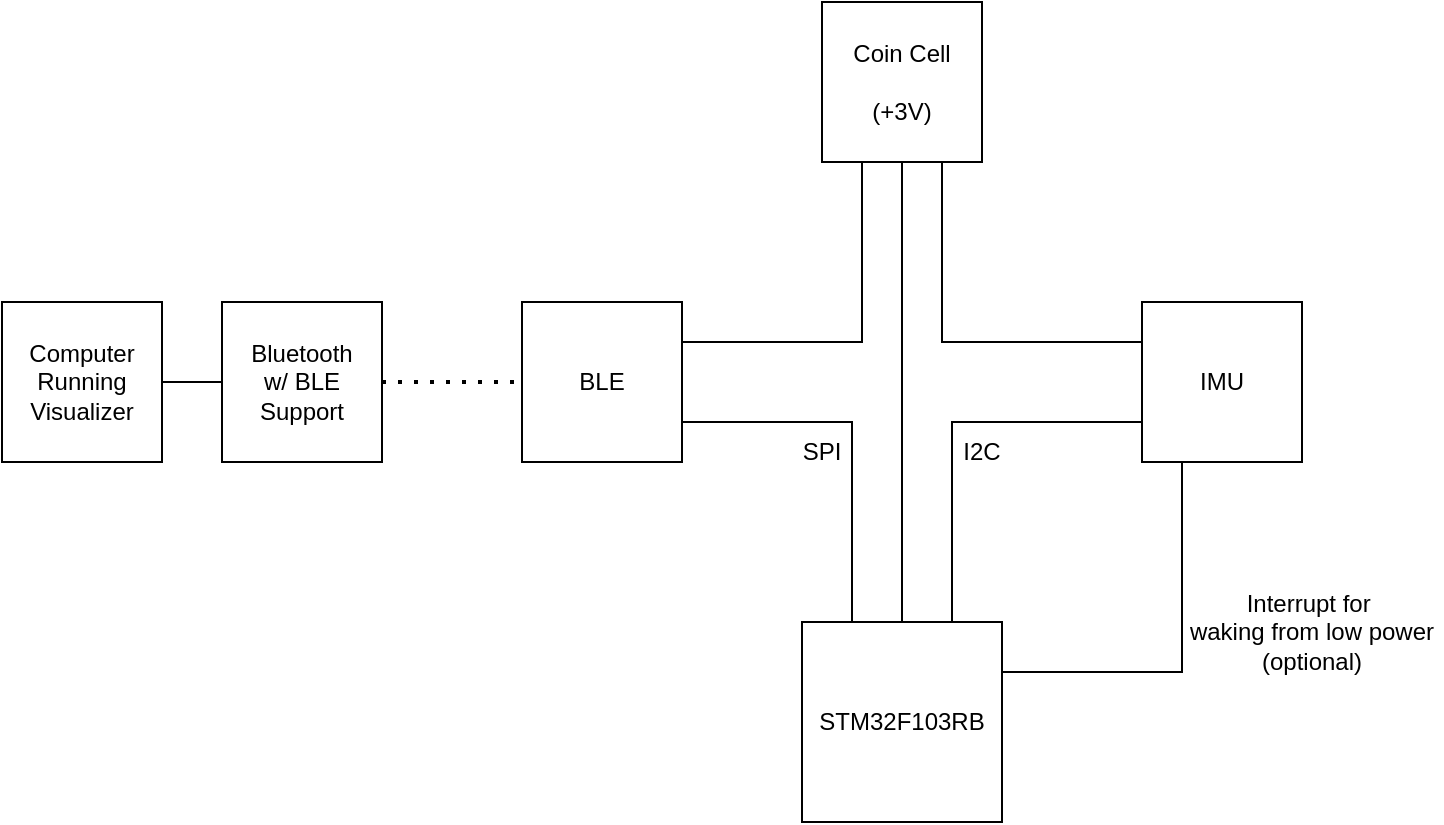 <mxfile version="26.0.11">
  <diagram name="Page-1" id="3ttYPnYK3_cyrt722asT">
    <mxGraphModel dx="2284" dy="746" grid="1" gridSize="10" guides="1" tooltips="1" connect="1" arrows="1" fold="1" page="1" pageScale="1" pageWidth="850" pageHeight="1100" math="0" shadow="0">
      <root>
        <mxCell id="0" />
        <mxCell id="1" parent="0" />
        <mxCell id="djmdjvrnSXp_t1dBrSgI-1" value="BLE" style="whiteSpace=wrap;html=1;aspect=fixed;" vertex="1" parent="1">
          <mxGeometry x="200" y="310" width="80" height="80" as="geometry" />
        </mxCell>
        <mxCell id="djmdjvrnSXp_t1dBrSgI-2" value="&lt;div&gt;IMU&lt;/div&gt;" style="whiteSpace=wrap;html=1;aspect=fixed;" vertex="1" parent="1">
          <mxGeometry x="510" y="310" width="80" height="80" as="geometry" />
        </mxCell>
        <mxCell id="djmdjvrnSXp_t1dBrSgI-5" value="&lt;div&gt;Coin Cell&lt;/div&gt;&lt;div&gt;&lt;br&gt;&lt;/div&gt;&lt;div&gt;(+3V)&lt;/div&gt;" style="whiteSpace=wrap;html=1;aspect=fixed;" vertex="1" parent="1">
          <mxGeometry x="350" y="160" width="80" height="80" as="geometry" />
        </mxCell>
        <mxCell id="djmdjvrnSXp_t1dBrSgI-6" value="STM32F103RB" style="whiteSpace=wrap;html=1;aspect=fixed;" vertex="1" parent="1">
          <mxGeometry x="340" y="470" width="100" height="100" as="geometry" />
        </mxCell>
        <mxCell id="djmdjvrnSXp_t1dBrSgI-7" value="&lt;div&gt;Bluetooth&lt;/div&gt;&lt;div&gt;w/ BLE Support&lt;/div&gt;" style="whiteSpace=wrap;html=1;aspect=fixed;" vertex="1" parent="1">
          <mxGeometry x="50" y="310" width="80" height="80" as="geometry" />
        </mxCell>
        <mxCell id="djmdjvrnSXp_t1dBrSgI-8" value="" style="endArrow=none;dashed=1;html=1;dashPattern=1 3;strokeWidth=2;rounded=0;entryX=0;entryY=0.5;entryDx=0;entryDy=0;exitX=1;exitY=0.5;exitDx=0;exitDy=0;" edge="1" parent="1" source="djmdjvrnSXp_t1dBrSgI-7" target="djmdjvrnSXp_t1dBrSgI-1">
          <mxGeometry width="50" height="50" relative="1" as="geometry">
            <mxPoint x="150" y="460" as="sourcePoint" />
            <mxPoint x="200" y="410" as="targetPoint" />
          </mxGeometry>
        </mxCell>
        <mxCell id="djmdjvrnSXp_t1dBrSgI-9" value="&lt;div&gt;Computer&lt;/div&gt;&lt;div&gt;Running&lt;/div&gt;&lt;div&gt;Visualizer&lt;/div&gt;" style="whiteSpace=wrap;html=1;aspect=fixed;" vertex="1" parent="1">
          <mxGeometry x="-60" y="310" width="80" height="80" as="geometry" />
        </mxCell>
        <mxCell id="djmdjvrnSXp_t1dBrSgI-11" value="" style="endArrow=none;html=1;rounded=0;entryX=0;entryY=0.5;entryDx=0;entryDy=0;exitX=1;exitY=0.5;exitDx=0;exitDy=0;" edge="1" parent="1" source="djmdjvrnSXp_t1dBrSgI-9" target="djmdjvrnSXp_t1dBrSgI-7">
          <mxGeometry width="50" height="50" relative="1" as="geometry">
            <mxPoint x="20" y="470" as="sourcePoint" />
            <mxPoint x="70" y="420" as="targetPoint" />
          </mxGeometry>
        </mxCell>
        <mxCell id="djmdjvrnSXp_t1dBrSgI-12" value="" style="endArrow=none;html=1;rounded=0;exitX=0.25;exitY=0;exitDx=0;exitDy=0;entryX=1;entryY=0.75;entryDx=0;entryDy=0;" edge="1" parent="1" source="djmdjvrnSXp_t1dBrSgI-6" target="djmdjvrnSXp_t1dBrSgI-1">
          <mxGeometry width="50" height="50" relative="1" as="geometry">
            <mxPoint x="350" y="400" as="sourcePoint" />
            <mxPoint x="400" y="350" as="targetPoint" />
            <Array as="points">
              <mxPoint x="365" y="370" />
            </Array>
          </mxGeometry>
        </mxCell>
        <mxCell id="djmdjvrnSXp_t1dBrSgI-13" value="" style="endArrow=none;html=1;rounded=0;exitX=1;exitY=0.25;exitDx=0;exitDy=0;entryX=0.25;entryY=1;entryDx=0;entryDy=0;" edge="1" parent="1" source="djmdjvrnSXp_t1dBrSgI-1" target="djmdjvrnSXp_t1dBrSgI-5">
          <mxGeometry width="50" height="50" relative="1" as="geometry">
            <mxPoint x="340" y="360" as="sourcePoint" />
            <mxPoint x="390" y="310" as="targetPoint" />
            <Array as="points">
              <mxPoint x="370" y="330" />
            </Array>
          </mxGeometry>
        </mxCell>
        <mxCell id="djmdjvrnSXp_t1dBrSgI-14" value="" style="endArrow=none;html=1;rounded=0;entryX=0.75;entryY=1;entryDx=0;entryDy=0;exitX=0;exitY=0.25;exitDx=0;exitDy=0;" edge="1" parent="1" source="djmdjvrnSXp_t1dBrSgI-2" target="djmdjvrnSXp_t1dBrSgI-5">
          <mxGeometry width="50" height="50" relative="1" as="geometry">
            <mxPoint x="410" y="320" as="sourcePoint" />
            <mxPoint x="460" y="270" as="targetPoint" />
            <Array as="points">
              <mxPoint x="410" y="330" />
            </Array>
          </mxGeometry>
        </mxCell>
        <mxCell id="djmdjvrnSXp_t1dBrSgI-15" value="" style="endArrow=none;html=1;rounded=0;entryX=0;entryY=0.75;entryDx=0;entryDy=0;exitX=0.75;exitY=0;exitDx=0;exitDy=0;" edge="1" parent="1" source="djmdjvrnSXp_t1dBrSgI-6" target="djmdjvrnSXp_t1dBrSgI-2">
          <mxGeometry width="50" height="50" relative="1" as="geometry">
            <mxPoint x="440" y="440" as="sourcePoint" />
            <mxPoint x="490" y="390" as="targetPoint" />
            <Array as="points">
              <mxPoint x="415" y="370" />
            </Array>
          </mxGeometry>
        </mxCell>
        <mxCell id="djmdjvrnSXp_t1dBrSgI-16" value="" style="endArrow=none;html=1;rounded=0;entryX=0.5;entryY=1;entryDx=0;entryDy=0;exitX=0.5;exitY=0;exitDx=0;exitDy=0;" edge="1" parent="1" source="djmdjvrnSXp_t1dBrSgI-6" target="djmdjvrnSXp_t1dBrSgI-5">
          <mxGeometry width="50" height="50" relative="1" as="geometry">
            <mxPoint x="370" y="410" as="sourcePoint" />
            <mxPoint x="420" y="360" as="targetPoint" />
          </mxGeometry>
        </mxCell>
        <mxCell id="djmdjvrnSXp_t1dBrSgI-17" value="" style="endArrow=none;html=1;rounded=0;entryX=0.25;entryY=1;entryDx=0;entryDy=0;exitX=1;exitY=0.25;exitDx=0;exitDy=0;textShadow=0;labelBackgroundColor=default;" edge="1" parent="1" source="djmdjvrnSXp_t1dBrSgI-6" target="djmdjvrnSXp_t1dBrSgI-2">
          <mxGeometry x="0.005" width="50" height="50" relative="1" as="geometry">
            <mxPoint x="530" y="470" as="sourcePoint" />
            <mxPoint x="580" y="420" as="targetPoint" />
            <Array as="points">
              <mxPoint x="530" y="495" />
            </Array>
            <mxPoint as="offset" />
          </mxGeometry>
        </mxCell>
        <mxCell id="djmdjvrnSXp_t1dBrSgI-18" value="&lt;div&gt;Interrupt for&amp;nbsp;&lt;/div&gt;&lt;div&gt;waking from low power (optional)&lt;/div&gt;" style="text;html=1;align=center;verticalAlign=middle;whiteSpace=wrap;rounded=0;" vertex="1" parent="1">
          <mxGeometry x="530" y="460" width="130" height="30" as="geometry" />
        </mxCell>
        <mxCell id="djmdjvrnSXp_t1dBrSgI-19" value="I2C" style="text;html=1;align=center;verticalAlign=middle;whiteSpace=wrap;rounded=0;" vertex="1" parent="1">
          <mxGeometry x="400" y="370" width="60" height="30" as="geometry" />
        </mxCell>
        <mxCell id="djmdjvrnSXp_t1dBrSgI-20" value="SPI" style="text;html=1;align=center;verticalAlign=middle;whiteSpace=wrap;rounded=0;" vertex="1" parent="1">
          <mxGeometry x="320" y="370" width="60" height="30" as="geometry" />
        </mxCell>
      </root>
    </mxGraphModel>
  </diagram>
</mxfile>
